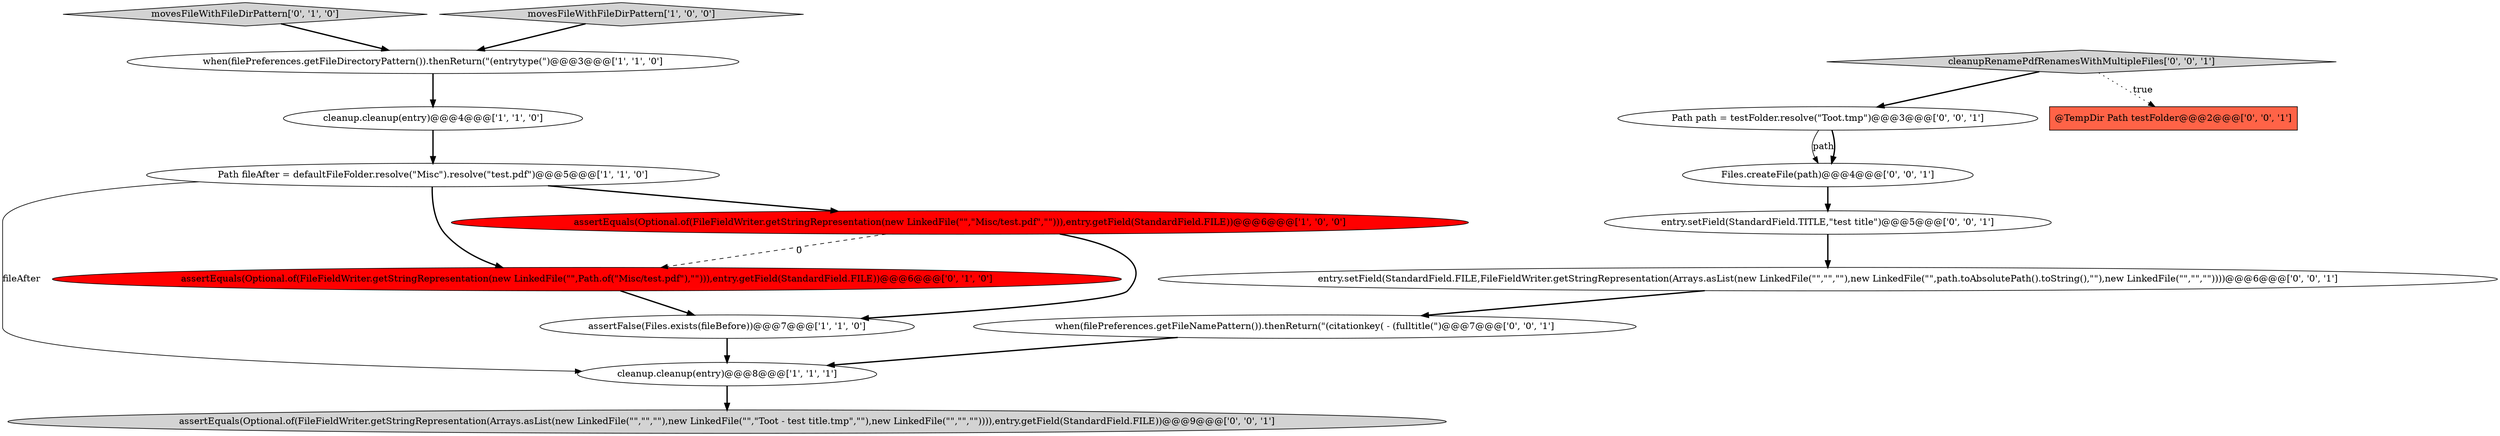 digraph {
12 [style = filled, label = "Path path = testFolder.resolve(\"Toot.tmp\")@@@3@@@['0', '0', '1']", fillcolor = white, shape = ellipse image = "AAA0AAABBB3BBB"];
11 [style = filled, label = "@TempDir Path testFolder@@@2@@@['0', '0', '1']", fillcolor = tomato, shape = box image = "AAA0AAABBB3BBB"];
10 [style = filled, label = "entry.setField(StandardField.FILE,FileFieldWriter.getStringRepresentation(Arrays.asList(new LinkedFile(\"\",\"\",\"\"),new LinkedFile(\"\",path.toAbsolutePath().toString(),\"\"),new LinkedFile(\"\",\"\",\"\"))))@@@6@@@['0', '0', '1']", fillcolor = white, shape = ellipse image = "AAA0AAABBB3BBB"];
5 [style = filled, label = "cleanup.cleanup(entry)@@@4@@@['1', '1', '0']", fillcolor = white, shape = ellipse image = "AAA0AAABBB1BBB"];
8 [style = filled, label = "movesFileWithFileDirPattern['0', '1', '0']", fillcolor = lightgray, shape = diamond image = "AAA0AAABBB2BBB"];
6 [style = filled, label = "cleanup.cleanup(entry)@@@8@@@['1', '1', '1']", fillcolor = white, shape = ellipse image = "AAA0AAABBB1BBB"];
7 [style = filled, label = "assertEquals(Optional.of(FileFieldWriter.getStringRepresentation(new LinkedFile(\"\",Path.of(\"Misc/test.pdf\"),\"\"))),entry.getField(StandardField.FILE))@@@6@@@['0', '1', '0']", fillcolor = red, shape = ellipse image = "AAA1AAABBB2BBB"];
1 [style = filled, label = "Path fileAfter = defaultFileFolder.resolve(\"Misc\").resolve(\"test.pdf\")@@@5@@@['1', '1', '0']", fillcolor = white, shape = ellipse image = "AAA0AAABBB1BBB"];
9 [style = filled, label = "when(filePreferences.getFileNamePattern()).thenReturn(\"(citationkey( - (fulltitle(\")@@@7@@@['0', '0', '1']", fillcolor = white, shape = ellipse image = "AAA0AAABBB3BBB"];
14 [style = filled, label = "entry.setField(StandardField.TITLE,\"test title\")@@@5@@@['0', '0', '1']", fillcolor = white, shape = ellipse image = "AAA0AAABBB3BBB"];
3 [style = filled, label = "movesFileWithFileDirPattern['1', '0', '0']", fillcolor = lightgray, shape = diamond image = "AAA0AAABBB1BBB"];
0 [style = filled, label = "assertEquals(Optional.of(FileFieldWriter.getStringRepresentation(new LinkedFile(\"\",\"Misc/test.pdf\",\"\"))),entry.getField(StandardField.FILE))@@@6@@@['1', '0', '0']", fillcolor = red, shape = ellipse image = "AAA1AAABBB1BBB"];
4 [style = filled, label = "assertFalse(Files.exists(fileBefore))@@@7@@@['1', '1', '0']", fillcolor = white, shape = ellipse image = "AAA0AAABBB1BBB"];
15 [style = filled, label = "Files.createFile(path)@@@4@@@['0', '0', '1']", fillcolor = white, shape = ellipse image = "AAA0AAABBB3BBB"];
16 [style = filled, label = "cleanupRenamePdfRenamesWithMultipleFiles['0', '0', '1']", fillcolor = lightgray, shape = diamond image = "AAA0AAABBB3BBB"];
13 [style = filled, label = "assertEquals(Optional.of(FileFieldWriter.getStringRepresentation(Arrays.asList(new LinkedFile(\"\",\"\",\"\"),new LinkedFile(\"\",\"Toot - test title.tmp\",\"\"),new LinkedFile(\"\",\"\",\"\")))),entry.getField(StandardField.FILE))@@@9@@@['0', '0', '1']", fillcolor = lightgray, shape = ellipse image = "AAA0AAABBB3BBB"];
2 [style = filled, label = "when(filePreferences.getFileDirectoryPattern()).thenReturn(\"(entrytype(\")@@@3@@@['1', '1', '0']", fillcolor = white, shape = ellipse image = "AAA0AAABBB1BBB"];
14->10 [style = bold, label=""];
5->1 [style = bold, label=""];
1->6 [style = solid, label="fileAfter"];
10->9 [style = bold, label=""];
1->0 [style = bold, label=""];
7->4 [style = bold, label=""];
12->15 [style = solid, label="path"];
3->2 [style = bold, label=""];
8->2 [style = bold, label=""];
15->14 [style = bold, label=""];
16->11 [style = dotted, label="true"];
0->4 [style = bold, label=""];
4->6 [style = bold, label=""];
1->7 [style = bold, label=""];
16->12 [style = bold, label=""];
0->7 [style = dashed, label="0"];
6->13 [style = bold, label=""];
9->6 [style = bold, label=""];
2->5 [style = bold, label=""];
12->15 [style = bold, label=""];
}
